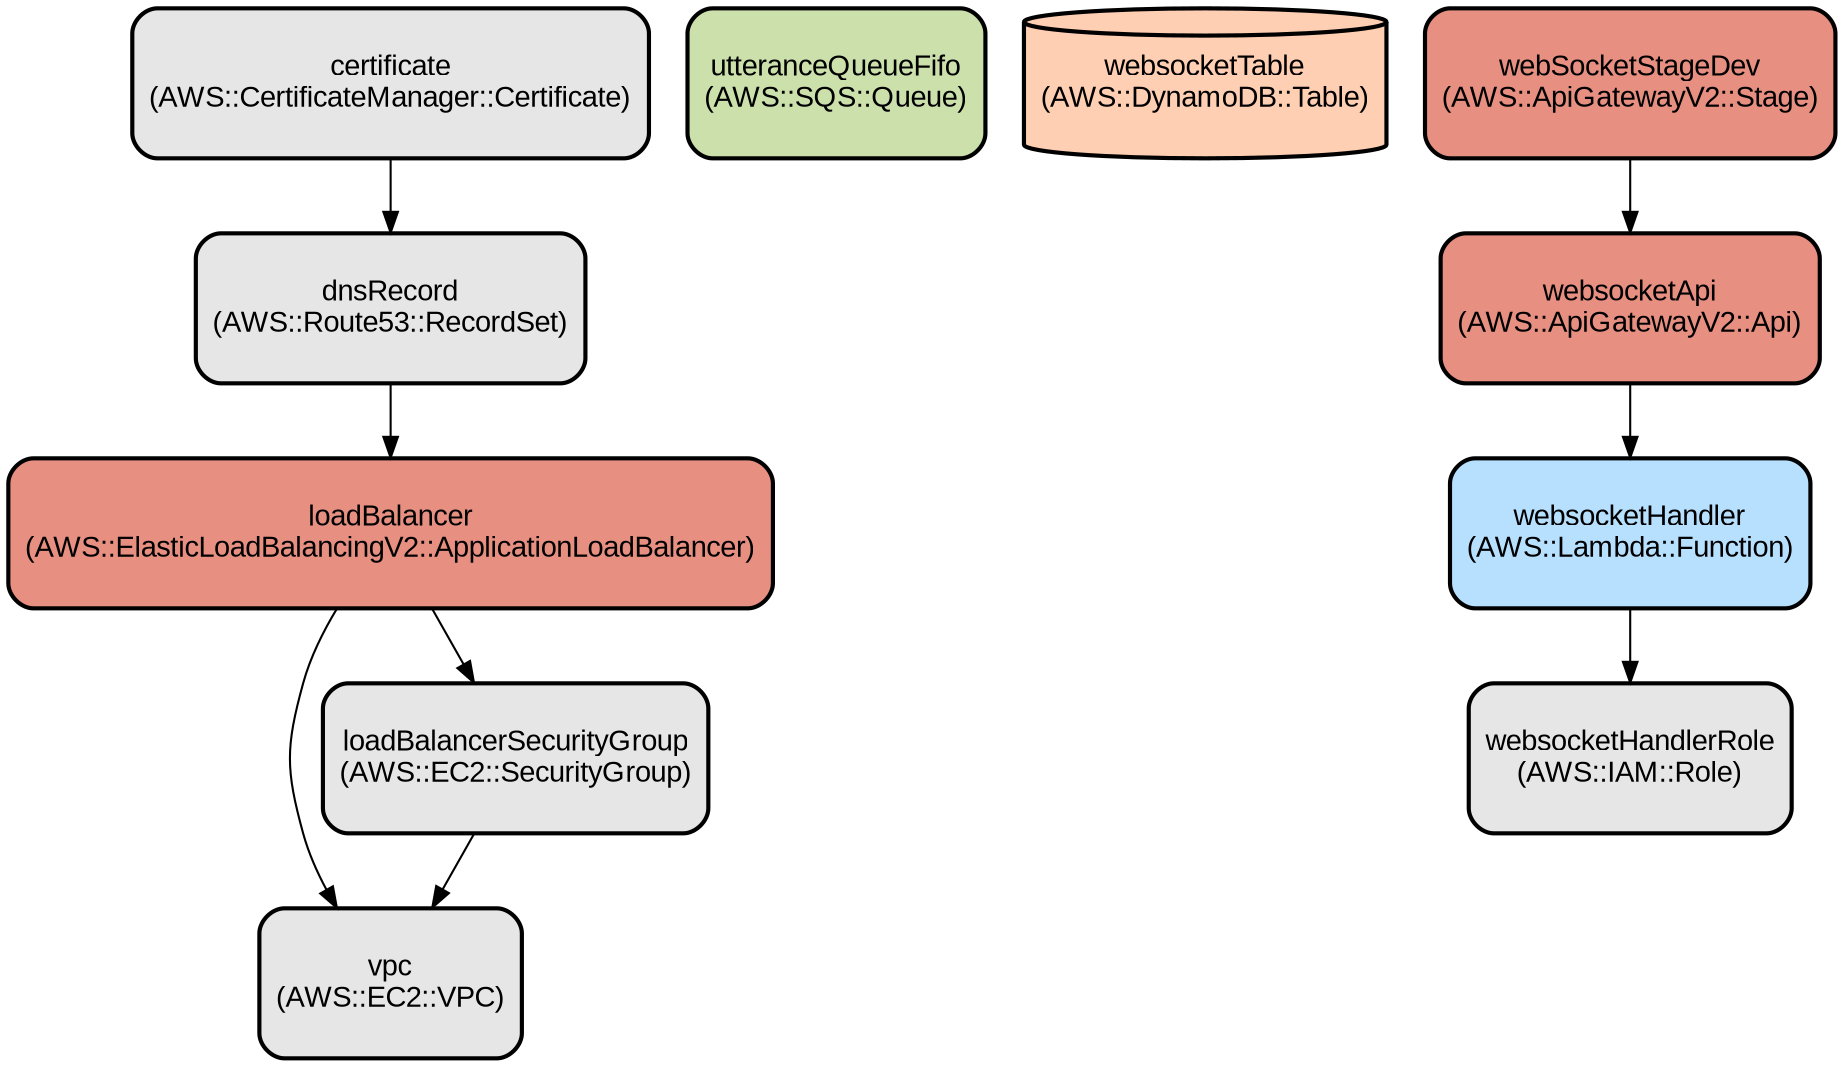 digraph INFRA {
  node [ color = "black", fillcolor = "#E6E6E6", height =1, style = "filled,bold,rounded", fontname = "Arial" ];
  "vpc" [ label = "vpc
(AWS::EC2::VPC)", shape =rectangle ];
  "loadBalancerSecurityGroup" [ label = "loadBalancerSecurityGroup
(AWS::EC2::SecurityGroup)", shape =rectangle ];
  "loadBalancer" [ label = "loadBalancer
(AWS::ElasticLoadBalancingV2::ApplicationLoadBalancer)", shape =rectangle, fillcolor = "#E78F81" ];
  "dnsRecord" [ label = "dnsRecord
(AWS::Route53::RecordSet)", shape =rectangle ];
  "certificate" [ label = "certificate
(AWS::CertificateManager::Certificate)", shape =rectangle ];
  "utteranceQueueFifo" [ label = "utteranceQueueFifo
(AWS::SQS::Queue)", shape =rectangle, fillcolor = "#CCE0AC" ];
  "websocketTable" [ label = "websocketTable
(AWS::DynamoDB::Table)", shape =cylinder, fillcolor = "#FFCFB3" ];
  "websocketHandlerRole" [ label = "websocketHandlerRole
(AWS::IAM::Role)", shape =rectangle ];
  "websocketHandler" [ label = "websocketHandler
(AWS::Lambda::Function)", shape =rectangle, fillcolor = "#B7E0FF" ];
  "websocketApi" [ label = "websocketApi
(AWS::ApiGatewayV2::Api)", shape =rectangle, fillcolor = "#E78F81" ];
  "webSocketStageDev" [ label = "webSocketStageDev
(AWS::ApiGatewayV2::Stage)", shape =rectangle, fillcolor = "#E78F81" ];
  "loadBalancerSecurityGroup" -> "vpc";
  "loadBalancer" -> "vpc";
  "loadBalancer" -> "loadBalancerSecurityGroup";
  "dnsRecord" -> "loadBalancer";
  "certificate" -> "dnsRecord";
  "websocketHandler" -> "websocketHandlerRole";
  "websocketApi" -> "websocketHandler";
  "webSocketStageDev" -> "websocketApi";
}
